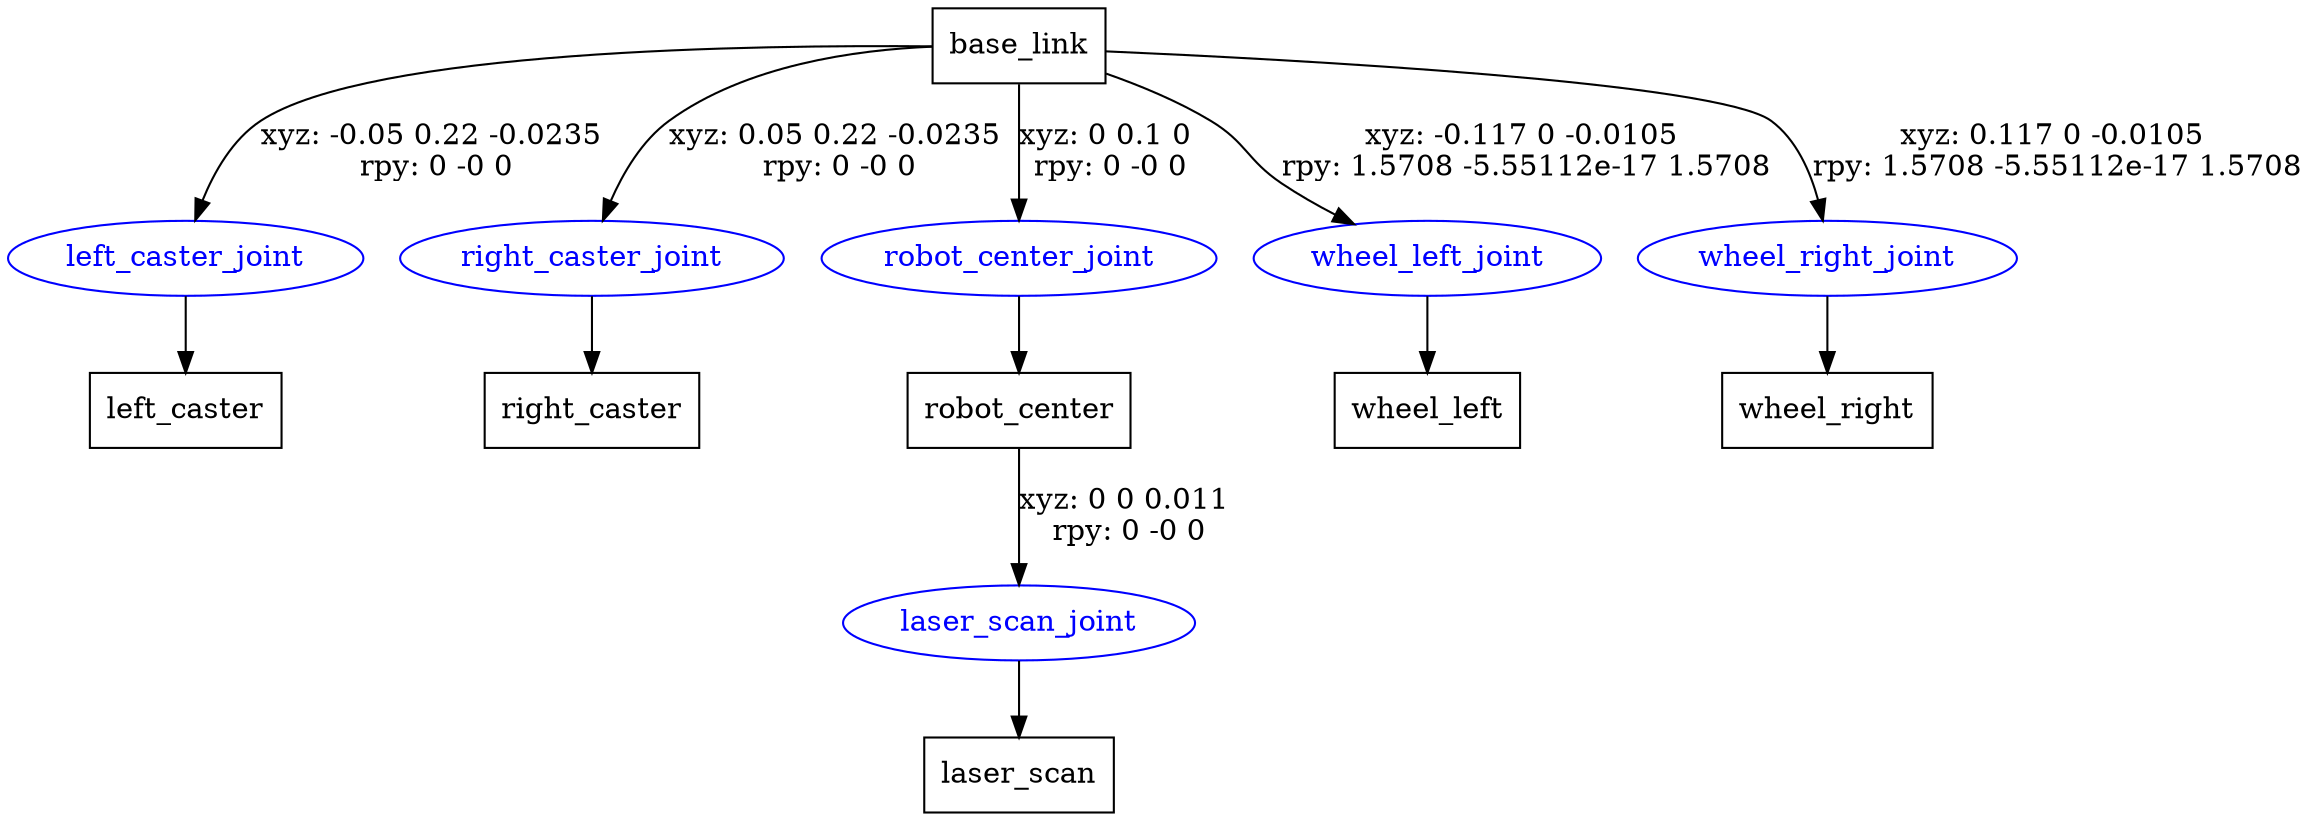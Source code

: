 digraph G {
node [shape=box];
"base_link" [label="base_link"];
"left_caster" [label="left_caster"];
"right_caster" [label="right_caster"];
"robot_center" [label="robot_center"];
"laser_scan" [label="laser_scan"];
"wheel_left" [label="wheel_left"];
"wheel_right" [label="wheel_right"];
node [shape=ellipse, color=blue, fontcolor=blue];
"base_link" -> "left_caster_joint" [label="xyz: -0.05 0.22 -0.0235 \nrpy: 0 -0 0"]
"left_caster_joint" -> "left_caster"
"base_link" -> "right_caster_joint" [label="xyz: 0.05 0.22 -0.0235 \nrpy: 0 -0 0"]
"right_caster_joint" -> "right_caster"
"base_link" -> "robot_center_joint" [label="xyz: 0 0.1 0 \nrpy: 0 -0 0"]
"robot_center_joint" -> "robot_center"
"robot_center" -> "laser_scan_joint" [label="xyz: 0 0 0.011 \nrpy: 0 -0 0"]
"laser_scan_joint" -> "laser_scan"
"base_link" -> "wheel_left_joint" [label="xyz: -0.117 0 -0.0105 \nrpy: 1.5708 -5.55112e-17 1.5708"]
"wheel_left_joint" -> "wheel_left"
"base_link" -> "wheel_right_joint" [label="xyz: 0.117 0 -0.0105 \nrpy: 1.5708 -5.55112e-17 1.5708"]
"wheel_right_joint" -> "wheel_right"
}
